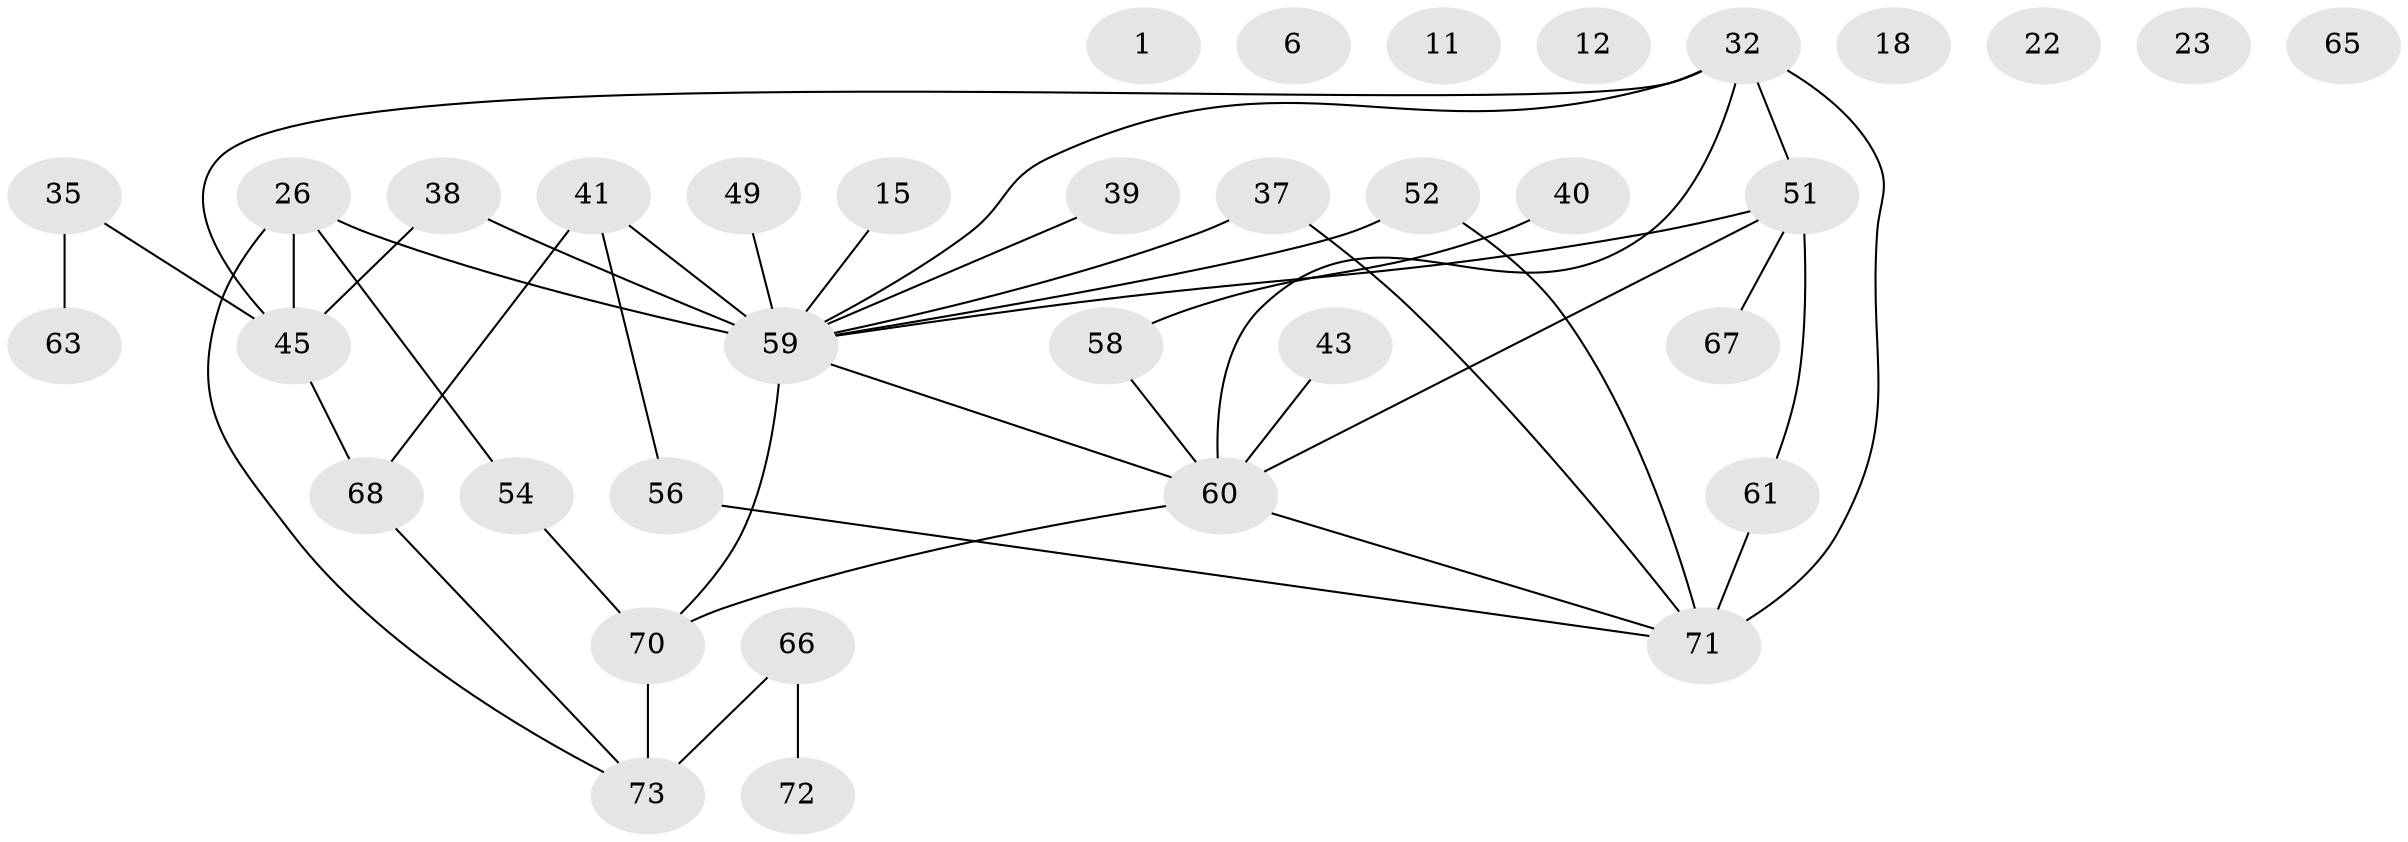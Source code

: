 // original degree distribution, {0: 0.1095890410958904, 3: 0.1506849315068493, 1: 0.1917808219178082, 2: 0.2876712328767123, 4: 0.1780821917808219, 6: 0.0410958904109589, 7: 0.0273972602739726, 5: 0.0136986301369863}
// Generated by graph-tools (version 1.1) at 2025/39/03/09/25 04:39:43]
// undirected, 36 vertices, 42 edges
graph export_dot {
graph [start="1"]
  node [color=gray90,style=filled];
  1;
  6;
  11;
  12;
  15;
  18;
  22;
  23;
  26 [super="+20"];
  32 [super="+10"];
  35;
  37;
  38;
  39;
  40 [super="+8"];
  41 [super="+24"];
  43;
  45 [super="+9+33"];
  49;
  51 [super="+34"];
  52 [super="+48+44"];
  54;
  56;
  58;
  59 [super="+47+55+3+57"];
  60 [super="+46+50"];
  61;
  63;
  65;
  66;
  67;
  68;
  70 [super="+31+69+62"];
  71 [super="+5+64"];
  72;
  73 [super="+29"];
  15 -- 59;
  26 -- 45 [weight=2];
  26 -- 54;
  26 -- 73;
  26 -- 59 [weight=3];
  32 -- 71 [weight=3];
  32 -- 45 [weight=2];
  32 -- 59;
  32 -- 51;
  32 -- 60;
  35 -- 63;
  35 -- 45;
  37 -- 71;
  37 -- 59;
  38 -- 59;
  38 -- 45;
  39 -- 59;
  40 -- 58;
  41 -- 56;
  41 -- 68 [weight=2];
  41 -- 59 [weight=2];
  43 -- 60;
  45 -- 68;
  49 -- 59;
  51 -- 60;
  51 -- 61;
  51 -- 59;
  51 -- 67;
  52 -- 59;
  52 -- 71;
  54 -- 70;
  56 -- 71;
  58 -- 60;
  59 -- 70 [weight=2];
  59 -- 60;
  60 -- 70;
  60 -- 71;
  61 -- 71;
  66 -- 72;
  66 -- 73;
  68 -- 73;
  70 -- 73 [weight=2];
}
